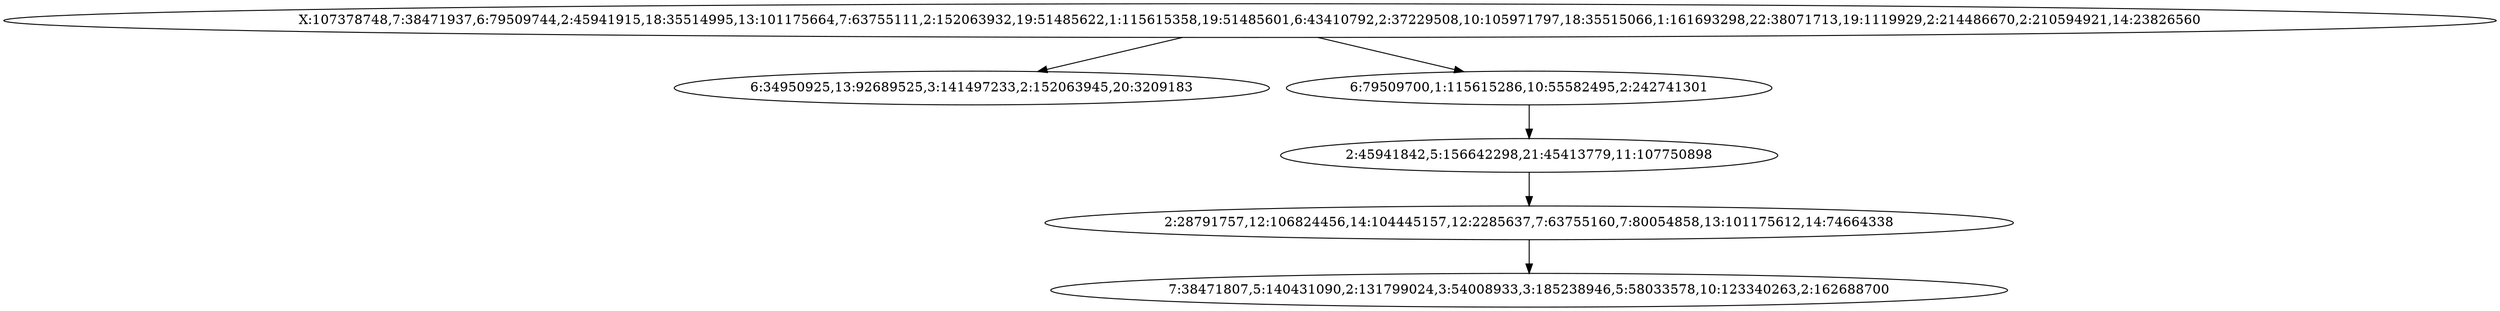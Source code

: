 digraph G {
    0 [label="X:107378748,7:38471937,6:79509744,2:45941915,18:35514995,13:101175664,7:63755111,2:152063932,19:51485622,1:115615358,19:51485601,6:43410792,2:37229508,10:105971797,18:35515066,1:161693298,22:38071713,19:1119929,2:214486670,2:210594921,14:23826560"];
    1 [label="6:34950925,13:92689525,3:141497233,2:152063945,20:3209183"];
    2 [label="6:79509700,1:115615286,10:55582495,2:242741301"];
    3 [label="2:45941842,5:156642298,21:45413779,11:107750898"];
    4 [label="2:28791757,12:106824456,14:104445157,12:2285637,7:63755160,7:80054858,13:101175612,14:74664338"];
    5 [label="7:38471807,5:140431090,2:131799024,3:54008933,3:185238946,5:58033578,10:123340263,2:162688700"];
    0 -> 1;
    0 -> 2;
    2 -> 3;
    3 -> 4;
    4 -> 5;
}

/**
 * 0: root (21)
 * 1: A (5)
 * 2: B (4)
 * 3: C (4)
 * 4: D (8)
 * 5: E (8)
 * 
 * 5 snvs (the red squares in Figure FS12.pdf are not considered as truth in DiNardo et al.):
 * 8:143714924
 * 8:2745345
 * 8:442404
 * X:107378732
 * X:138867418
 **/
